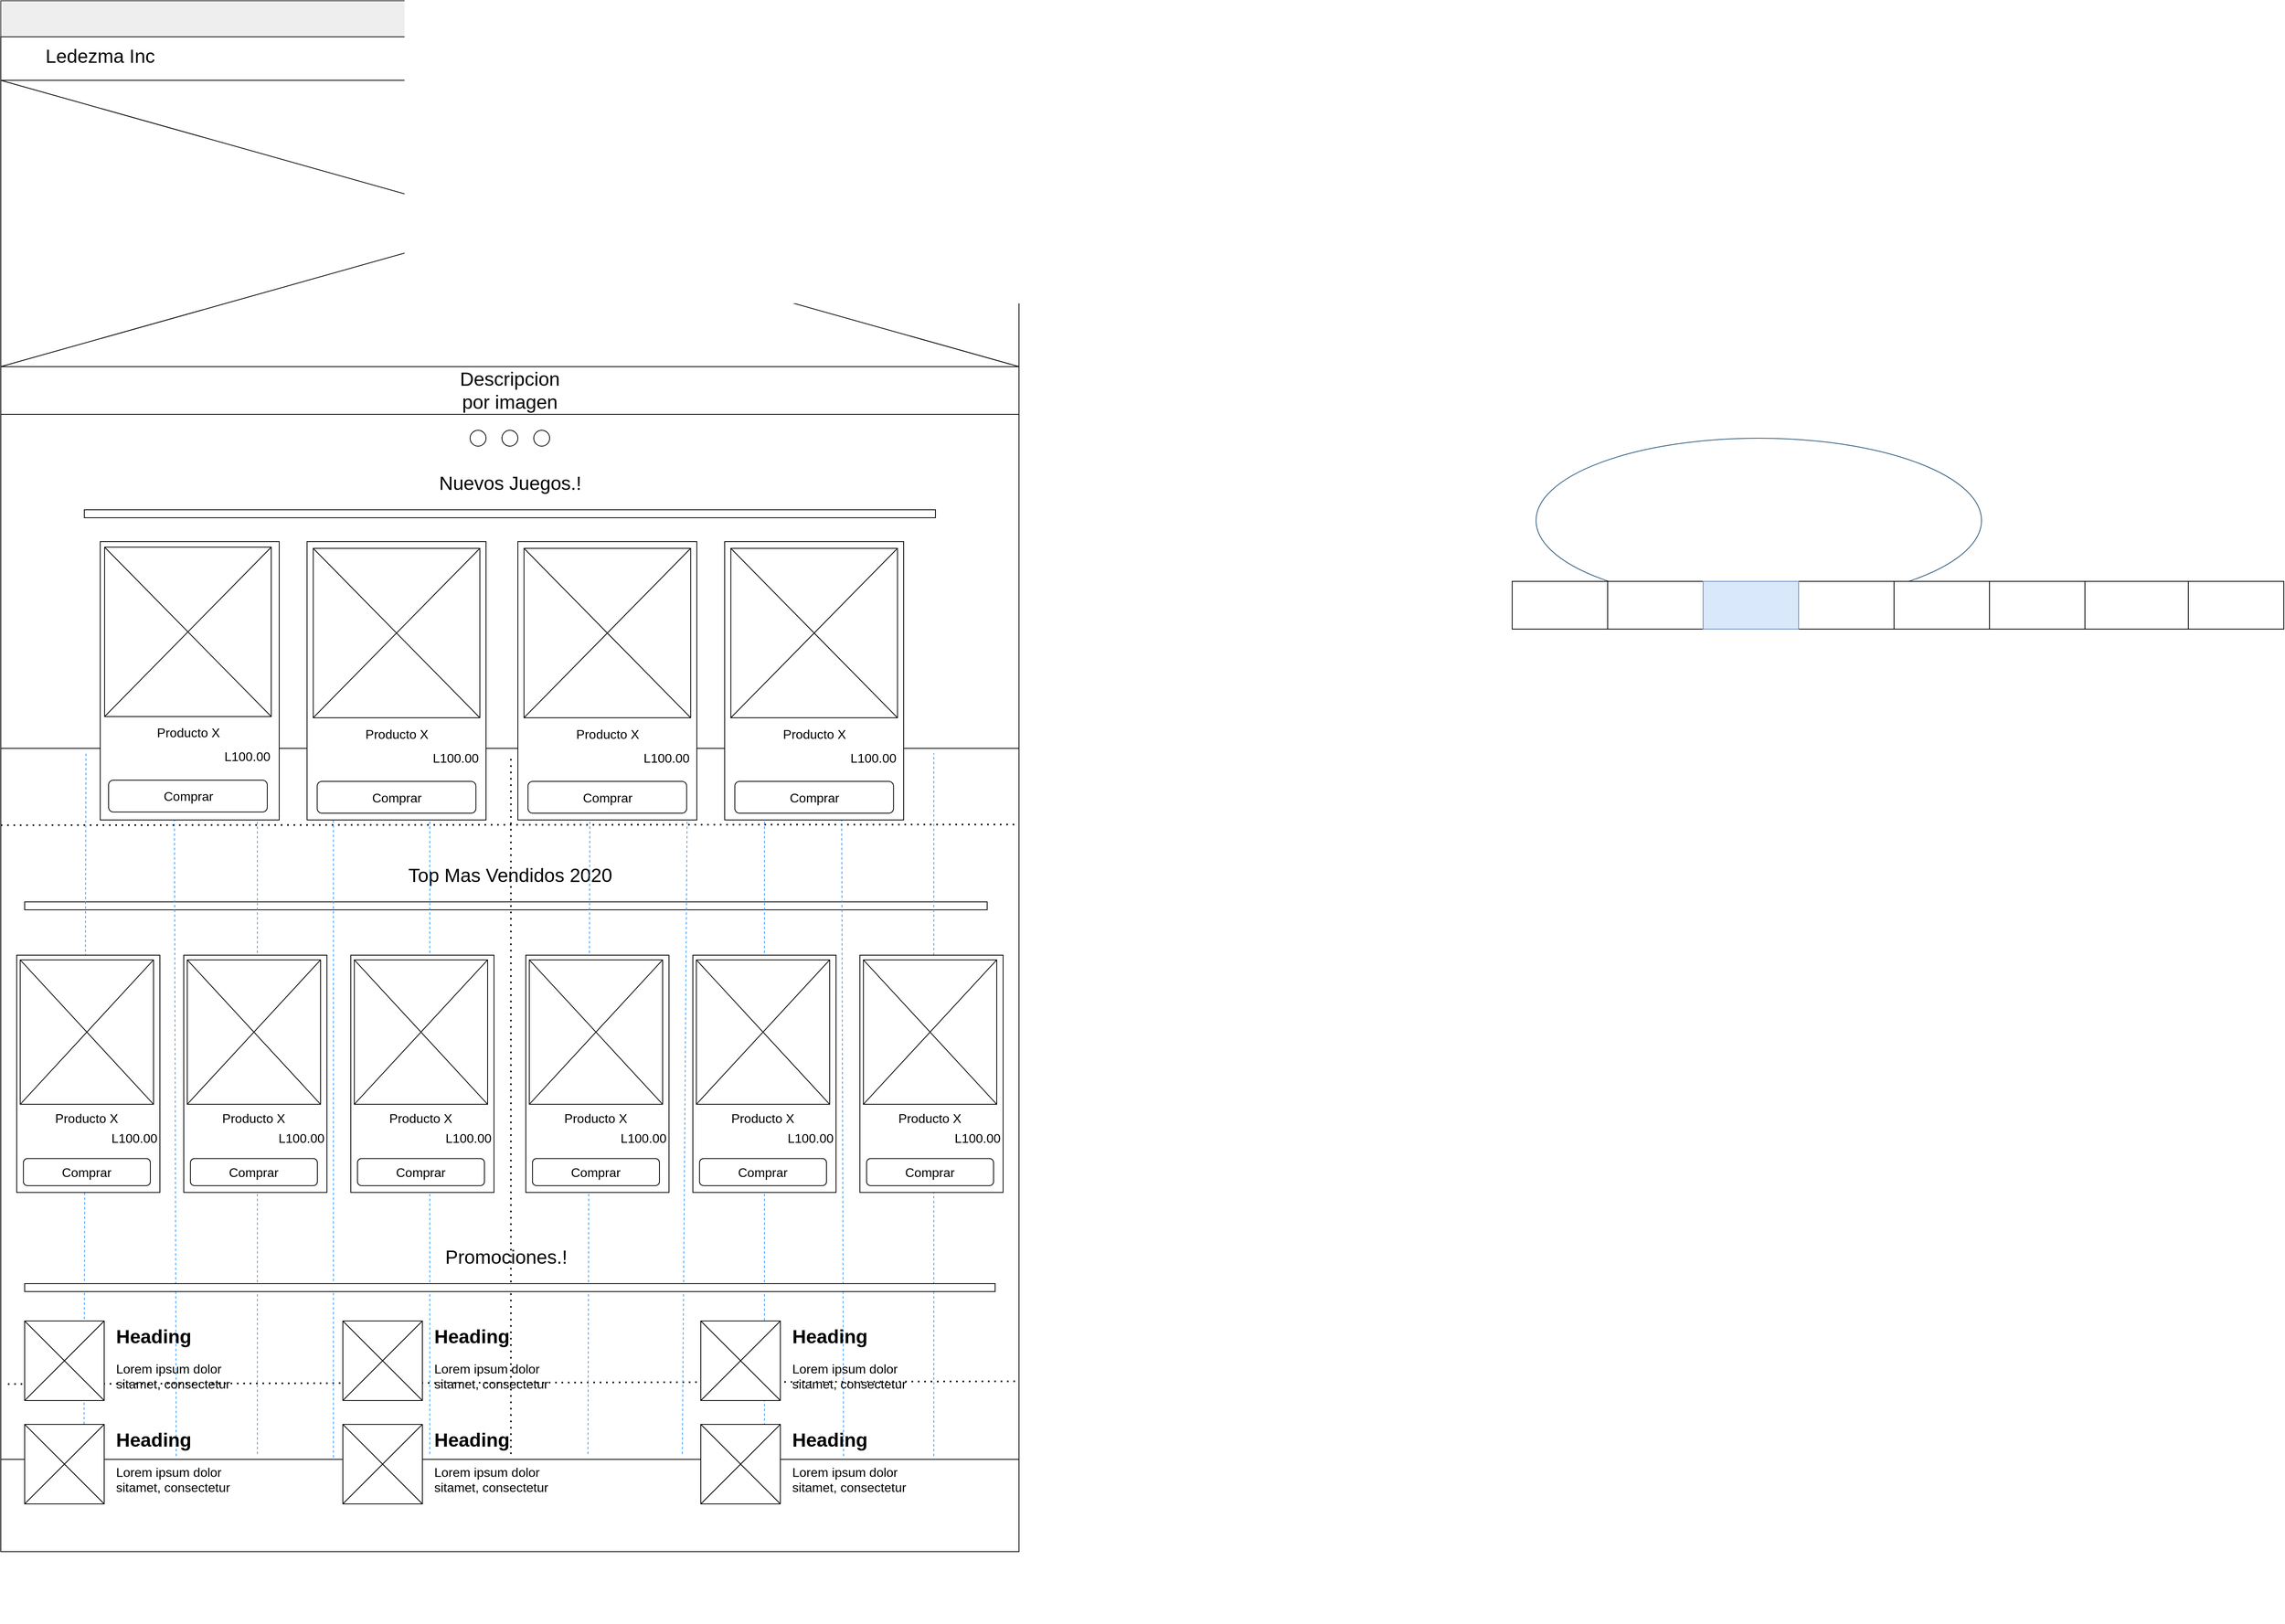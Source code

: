 <mxfile version="14.1.8" type="device"><diagram id="IemHOrVSS4CDlaY1buWt" name="Page-1"><mxGraphModel dx="1820" dy="1673" grid="1" gridSize="10" guides="1" tooltips="1" connect="1" arrows="1" fold="1" page="1" pageScale="1" pageWidth="1100" pageHeight="850" math="0" shadow="0"><root><mxCell id="0"/><mxCell id="1" parent="0"/><mxCell id="ACKiXUL_a8ZOPmM-B_Il-213" value="" style="ellipse;whiteSpace=wrap;html=1;strokeColor=#2F5B7C;fontSize=16;" parent="1" vertex="1"><mxGeometry x="1930" y="390" width="560" height="207" as="geometry"/></mxCell><mxCell id="ACKiXUL_a8ZOPmM-B_Il-132" value="" style="group;fontSize=16;" parent="1" vertex="1" connectable="0"><mxGeometry y="1610" width="1280" height="180" as="geometry"/></mxCell><mxCell id="ACKiXUL_a8ZOPmM-B_Il-133" value="" style="rounded=1;whiteSpace=wrap;html=1;fillColor=#eeeeee;strokeColor=#36393d;arcSize=0;" parent="ACKiXUL_a8ZOPmM-B_Il-132" vertex="1"><mxGeometry width="1280" height="9.574" as="geometry"/></mxCell><mxCell id="ACKiXUL_a8ZOPmM-B_Il-134" value="" style="rounded=1;whiteSpace=wrap;html=1;arcSize=0;" parent="ACKiXUL_a8ZOPmM-B_Il-132" vertex="1"><mxGeometry y="8.676" width="1280" height="171.324" as="geometry"/></mxCell><mxCell id="ACKiXUL_a8ZOPmM-B_Il-1" value="" style="group;imageHeight=6;" parent="1" vertex="1" connectable="0"><mxGeometry y="-160" width="1280" height="2040.0" as="geometry"/></mxCell><mxCell id="ACKiXUL_a8ZOPmM-B_Il-17" value="" style="group" parent="ACKiXUL_a8ZOPmM-B_Il-1" vertex="1" connectable="0"><mxGeometry x="1.137e-13" y="894.004" width="1280" height="1145.996" as="geometry"/></mxCell><mxCell id="ACKiXUL_a8ZOPmM-B_Il-18" value="" style="rounded=1;whiteSpace=wrap;html=1;fillColor=#eeeeee;strokeColor=#36393d;arcSize=0;" parent="ACKiXUL_a8ZOPmM-B_Il-17" vertex="1"><mxGeometry width="1280" height="50" as="geometry"/></mxCell><mxCell id="ACKiXUL_a8ZOPmM-B_Il-19" value="" style="rounded=1;whiteSpace=wrap;html=1;arcSize=0;" parent="ACKiXUL_a8ZOPmM-B_Il-17" vertex="1"><mxGeometry y="45.31" width="1280" height="894.69" as="geometry"/></mxCell><mxCell id="ACKiXUL_a8ZOPmM-B_Il-21" value="Top Mas Vendidos 2020" style="text;html=1;strokeColor=none;fillColor=none;align=center;verticalAlign=middle;whiteSpace=wrap;rounded=0;fontSize=24;" parent="ACKiXUL_a8ZOPmM-B_Il-17" vertex="1"><mxGeometry x="453.75" y="196" width="372.5" height="20" as="geometry"/></mxCell><mxCell id="ACKiXUL_a8ZOPmM-B_Il-22" value="" style="rounded=0;whiteSpace=wrap;html=1;fontSize=24;imageHeight=6;imageWidth=24;" parent="ACKiXUL_a8ZOPmM-B_Il-17" vertex="1"><mxGeometry x="30" y="239" width="1210" height="10" as="geometry"/></mxCell><mxCell id="ACKiXUL_a8ZOPmM-B_Il-63" value="" style="group;fontSize=16;" parent="ACKiXUL_a8ZOPmM-B_Il-17" vertex="1" connectable="0"><mxGeometry x="-1.137e-13" y="47.656" width="1280" height="1098.34" as="geometry"/></mxCell><mxCell id="ACKiXUL_a8ZOPmM-B_Il-64" value="" style="endArrow=none;dashed=1;html=1;dashPattern=1 3;strokeWidth=2;entryX=0.5;entryY=0;entryDx=0;entryDy=0;exitX=0.5;exitY=1;exitDx=0;exitDy=0;" parent="ACKiXUL_a8ZOPmM-B_Il-63" edge="1"><mxGeometry x="3.825" width="62.866" height="57.507" as="geometry"><mxPoint x="641.275" y="885.603" as="sourcePoint"/><mxPoint x="641.275" y="6.108" as="targetPoint"/></mxGeometry></mxCell><mxCell id="ACKiXUL_a8ZOPmM-B_Il-65" value="" style="endArrow=none;dashed=1;html=1;dashPattern=1 3;strokeWidth=2;exitX=-0.003;exitY=0.101;exitDx=0;exitDy=0;exitPerimeter=0;entryX=0.997;entryY=0.1;entryDx=0;entryDy=0;entryPerimeter=0;" parent="ACKiXUL_a8ZOPmM-B_Il-63" edge="1"><mxGeometry x="3.825" width="62.866" height="57.507" as="geometry"><mxPoint y="94.937" as="sourcePoint"/><mxPoint x="1274.9" y="94.057" as="targetPoint"/></mxGeometry></mxCell><mxCell id="ACKiXUL_a8ZOPmM-B_Il-66" value="" style="endArrow=none;dashed=1;html=1;dashPattern=1 3;strokeWidth=2;exitX=0.004;exitY=0.9;exitDx=0;exitDy=0;exitPerimeter=0;entryX=1.001;entryY=0.896;entryDx=0;entryDy=0;entryPerimeter=0;" parent="ACKiXUL_a8ZOPmM-B_Il-63" edge="1"><mxGeometry x="3.825" width="62.866" height="57.507" as="geometry"><mxPoint x="8.924" y="797.653" as="sourcePoint"/><mxPoint x="1280" y="794.135" as="targetPoint"/></mxGeometry></mxCell><mxCell id="ACKiXUL_a8ZOPmM-B_Il-67" value="" style="endArrow=none;dashed=1;html=1;strokeColor=#3399FF;entryX=0.25;entryY=0;entryDx=0;entryDy=0;exitX=0.25;exitY=1;exitDx=0;exitDy=0;" parent="ACKiXUL_a8ZOPmM-B_Il-63" edge="1"><mxGeometry x="3.825" width="62.866" height="57.507" as="geometry"><mxPoint x="322.55" y="885.603" as="sourcePoint"/><mxPoint x="322.55" y="6.108" as="targetPoint"/></mxGeometry></mxCell><mxCell id="ACKiXUL_a8ZOPmM-B_Il-68" value="" style="endArrow=none;dashed=1;html=1;strokeColor=#3399FF;entryX=0.75;entryY=0;entryDx=0;entryDy=0;exitX=0.75;exitY=1;exitDx=0;exitDy=0;" parent="ACKiXUL_a8ZOPmM-B_Il-63" edge="1"><mxGeometry x="3.825" width="62.866" height="57.507" as="geometry"><mxPoint x="960.0" y="885.603" as="sourcePoint"/><mxPoint x="960.0" y="6.108" as="targetPoint"/></mxGeometry></mxCell><mxCell id="ACKiXUL_a8ZOPmM-B_Il-69" value="" style="endArrow=none;dashed=1;html=1;strokeColor=#3399FF;entryX=0.081;entryY=-0.002;entryDx=0;entryDy=0;exitX=0.079;exitY=1.005;exitDx=0;exitDy=0;entryPerimeter=0;exitPerimeter=0;" parent="ACKiXUL_a8ZOPmM-B_Il-63" edge="1"><mxGeometry x="3.825" width="62.866" height="57.507" as="geometry"><mxPoint x="104.542" y="890.0" as="sourcePoint"/><mxPoint x="107.092" y="4.349" as="targetPoint"/></mxGeometry></mxCell><mxCell id="ACKiXUL_a8ZOPmM-B_Il-70" value="" style="endArrow=none;dashed=1;html=1;strokeColor=#3399FF;entryX=0.42;entryY=0.001;entryDx=0;entryDy=0;exitX=0.42;exitY=1;exitDx=0;exitDy=0;entryPerimeter=0;exitPerimeter=0;" parent="ACKiXUL_a8ZOPmM-B_Il-63" edge="1"><mxGeometry x="3.825" width="62.866" height="57.507" as="geometry"><mxPoint x="539.283" y="885.603" as="sourcePoint"/><mxPoint x="539.283" y="6.987" as="targetPoint"/></mxGeometry></mxCell><mxCell id="ACKiXUL_a8ZOPmM-B_Il-71" value="" style="endArrow=none;dashed=1;html=1;strokeColor=#3399FF;entryX=0.578;entryY=0.001;entryDx=0;entryDy=0;exitX=0.576;exitY=1;exitDx=0;exitDy=0;entryPerimeter=0;exitPerimeter=0;" parent="ACKiXUL_a8ZOPmM-B_Il-63" edge="1"><mxGeometry x="3.825" width="62.866" height="57.507" as="geometry"><mxPoint x="738.167" y="885.603" as="sourcePoint"/><mxPoint x="740.717" y="6.987" as="targetPoint"/></mxGeometry></mxCell><mxCell id="ACKiXUL_a8ZOPmM-B_Il-72" value="" style="endArrow=none;dashed=1;html=1;strokeColor=#3399FF;entryX=0.917;entryY=-0.002;entryDx=0;entryDy=0;exitX=0.917;exitY=1.003;exitDx=0;exitDy=0;entryPerimeter=0;exitPerimeter=0;" parent="ACKiXUL_a8ZOPmM-B_Il-63" edge="1"><mxGeometry x="3.825" width="62.866" height="57.507" as="geometry"><mxPoint x="1172.908" y="888.241" as="sourcePoint"/><mxPoint x="1172.908" y="4.349" as="targetPoint"/></mxGeometry></mxCell><mxCell id="ACKiXUL_a8ZOPmM-B_Il-73" value="" style="endArrow=none;dashed=1;html=1;strokeColor=#3399FF;entryX=0.168;entryY=0.001;entryDx=0;entryDy=0;exitX=0.17;exitY=1.003;exitDx=0;exitDy=0;entryPerimeter=0;exitPerimeter=0;" parent="ACKiXUL_a8ZOPmM-B_Il-63" edge="1"><mxGeometry x="3.825" width="62.866" height="57.507" as="geometry"><mxPoint x="220.558" y="888.241" as="sourcePoint"/><mxPoint x="218.008" y="6.987" as="targetPoint"/></mxGeometry></mxCell><mxCell id="ACKiXUL_a8ZOPmM-B_Il-74" value="" style="endArrow=none;dashed=1;html=1;strokeColor=#3399FF;entryX=0.325;entryY=-0.004;entryDx=0;entryDy=0;exitX=0.325;exitY=1.005;exitDx=0;exitDy=0;entryPerimeter=0;exitPerimeter=0;" parent="ACKiXUL_a8ZOPmM-B_Il-63" edge="1"><mxGeometry x="3.825" width="62.866" height="57.507" as="geometry"><mxPoint x="418.167" y="890.0" as="sourcePoint"/><mxPoint x="418.167" y="2.59" as="targetPoint"/></mxGeometry></mxCell><mxCell id="ACKiXUL_a8ZOPmM-B_Il-75" value="" style="endArrow=none;dashed=1;html=1;strokeColor=#3399FF;entryX=0.665;entryY=0;entryDx=0;entryDy=0;exitX=0.669;exitY=1;exitDx=0;exitDy=0;entryPerimeter=0;exitPerimeter=0;" parent="ACKiXUL_a8ZOPmM-B_Il-63" edge="1"><mxGeometry x="3.825" width="62.866" height="57.507" as="geometry"><mxPoint x="856.733" y="885.603" as="sourcePoint"/><mxPoint x="863.402" as="targetPoint"/></mxGeometry></mxCell><mxCell id="ACKiXUL_a8ZOPmM-B_Il-76" value="" style="endArrow=none;dashed=1;html=1;strokeColor=#3399FF;entryX=0.826;entryY=0.001;entryDx=0;entryDy=0;exitX=0.828;exitY=1.003;exitDx=0;exitDy=0;entryPerimeter=0;exitPerimeter=0;" parent="ACKiXUL_a8ZOPmM-B_Il-63" edge="1"><mxGeometry x="3.825" width="62.866" height="57.507" as="geometry"><mxPoint x="1059.442" y="888.241" as="sourcePoint"/><mxPoint x="1056.892" y="6.987" as="targetPoint"/></mxGeometry></mxCell><mxCell id="ACKiXUL_a8ZOPmM-B_Il-77" value="" style="group" parent="ACKiXUL_a8ZOPmM-B_Il-63" vertex="1" connectable="0"><mxGeometry x="20" y="258.34" width="180" height="298.34" as="geometry"/></mxCell><mxCell id="ACKiXUL_a8ZOPmM-B_Il-78" value="" style="rounded=0;whiteSpace=wrap;html=1;fontSize=24;" parent="ACKiXUL_a8ZOPmM-B_Il-77" vertex="1"><mxGeometry width="180" height="298.34" as="geometry"/></mxCell><mxCell id="ACKiXUL_a8ZOPmM-B_Il-79" value="" style="group;fontSize=24;" parent="ACKiXUL_a8ZOPmM-B_Il-77" vertex="1" connectable="0"><mxGeometry x="4.4" y="5.967" width="167.6" height="181.561" as="geometry"/></mxCell><mxCell id="ACKiXUL_a8ZOPmM-B_Il-80" value="" style="rounded=0;whiteSpace=wrap;html=1;fontSize=24;" parent="ACKiXUL_a8ZOPmM-B_Il-79" vertex="1"><mxGeometry width="167.6" height="181.561" as="geometry"/></mxCell><mxCell id="ACKiXUL_a8ZOPmM-B_Il-81" value="" style="endArrow=none;html=1;fontSize=24;entryX=1;entryY=0;entryDx=0;entryDy=0;exitX=0;exitY=1;exitDx=0;exitDy=0;" parent="ACKiXUL_a8ZOPmM-B_Il-79" source="ACKiXUL_a8ZOPmM-B_Il-80" target="ACKiXUL_a8ZOPmM-B_Il-80" edge="1"><mxGeometry width="50" height="50" relative="1" as="geometry"><mxPoint x="27.933" y="514.423" as="sourcePoint"/><mxPoint x="97.767" y="363.122" as="targetPoint"/></mxGeometry></mxCell><mxCell id="ACKiXUL_a8ZOPmM-B_Il-82" value="" style="endArrow=none;html=1;fontSize=24;exitX=0;exitY=0;exitDx=0;exitDy=0;entryX=1;entryY=1;entryDx=0;entryDy=0;" parent="ACKiXUL_a8ZOPmM-B_Il-79" source="ACKiXUL_a8ZOPmM-B_Il-80" target="ACKiXUL_a8ZOPmM-B_Il-80" edge="1"><mxGeometry width="50" height="50" relative="1" as="geometry"><mxPoint x="41.9" y="423.643" as="sourcePoint"/><mxPoint x="111.733" y="272.342" as="targetPoint"/></mxGeometry></mxCell><mxCell id="ACKiXUL_a8ZOPmM-B_Il-83" value="Producto X" style="text;html=1;strokeColor=none;fillColor=none;align=center;verticalAlign=middle;whiteSpace=wrap;rounded=0;fontSize=16;" parent="ACKiXUL_a8ZOPmM-B_Il-77" vertex="1"><mxGeometry x="4.4" y="196.052" width="167.6" height="17.048" as="geometry"/></mxCell><mxCell id="ACKiXUL_a8ZOPmM-B_Il-84" value="L100.00" style="text;html=1;strokeColor=none;fillColor=none;align=center;verticalAlign=middle;whiteSpace=wrap;rounded=0;fontSize=16;" parent="ACKiXUL_a8ZOPmM-B_Il-77" vertex="1"><mxGeometry x="124" y="221.624" width="48" height="17.048" as="geometry"/></mxCell><mxCell id="ACKiXUL_a8ZOPmM-B_Il-85" value="Comprar" style="rounded=1;whiteSpace=wrap;html=1;fontSize=16;" parent="ACKiXUL_a8ZOPmM-B_Il-77" vertex="1"><mxGeometry x="8.4" y="255.72" width="159.6" height="34.096" as="geometry"/></mxCell><mxCell id="ACKiXUL_a8ZOPmM-B_Il-105" value="" style="group" parent="ACKiXUL_a8ZOPmM-B_Il-63" vertex="1" connectable="0"><mxGeometry x="660" y="258.34" width="180" height="298.34" as="geometry"/></mxCell><mxCell id="ACKiXUL_a8ZOPmM-B_Il-106" value="" style="rounded=0;whiteSpace=wrap;html=1;fontSize=24;" parent="ACKiXUL_a8ZOPmM-B_Il-105" vertex="1"><mxGeometry width="180" height="298.34" as="geometry"/></mxCell><mxCell id="ACKiXUL_a8ZOPmM-B_Il-107" value="" style="group;fontSize=24;" parent="ACKiXUL_a8ZOPmM-B_Il-105" vertex="1" connectable="0"><mxGeometry x="4.4" y="5.967" width="167.6" height="181.561" as="geometry"/></mxCell><mxCell id="ACKiXUL_a8ZOPmM-B_Il-108" value="" style="rounded=0;whiteSpace=wrap;html=1;fontSize=24;" parent="ACKiXUL_a8ZOPmM-B_Il-107" vertex="1"><mxGeometry width="167.6" height="181.561" as="geometry"/></mxCell><mxCell id="ACKiXUL_a8ZOPmM-B_Il-109" value="" style="endArrow=none;html=1;fontSize=24;entryX=1;entryY=0;entryDx=0;entryDy=0;exitX=0;exitY=1;exitDx=0;exitDy=0;" parent="ACKiXUL_a8ZOPmM-B_Il-107" source="ACKiXUL_a8ZOPmM-B_Il-108" target="ACKiXUL_a8ZOPmM-B_Il-108" edge="1"><mxGeometry width="50" height="50" relative="1" as="geometry"><mxPoint x="27.933" y="514.423" as="sourcePoint"/><mxPoint x="97.767" y="363.122" as="targetPoint"/></mxGeometry></mxCell><mxCell id="ACKiXUL_a8ZOPmM-B_Il-110" value="" style="endArrow=none;html=1;fontSize=24;exitX=0;exitY=0;exitDx=0;exitDy=0;entryX=1;entryY=1;entryDx=0;entryDy=0;" parent="ACKiXUL_a8ZOPmM-B_Il-107" source="ACKiXUL_a8ZOPmM-B_Il-108" target="ACKiXUL_a8ZOPmM-B_Il-108" edge="1"><mxGeometry width="50" height="50" relative="1" as="geometry"><mxPoint x="41.9" y="423.643" as="sourcePoint"/><mxPoint x="111.733" y="272.342" as="targetPoint"/></mxGeometry></mxCell><mxCell id="ACKiXUL_a8ZOPmM-B_Il-111" value="Producto X" style="text;html=1;strokeColor=none;fillColor=none;align=center;verticalAlign=middle;whiteSpace=wrap;rounded=0;fontSize=16;" parent="ACKiXUL_a8ZOPmM-B_Il-105" vertex="1"><mxGeometry x="4.4" y="196.052" width="167.6" height="17.048" as="geometry"/></mxCell><mxCell id="ACKiXUL_a8ZOPmM-B_Il-112" value="L100.00" style="text;html=1;strokeColor=none;fillColor=none;align=center;verticalAlign=middle;whiteSpace=wrap;rounded=0;fontSize=16;" parent="ACKiXUL_a8ZOPmM-B_Il-105" vertex="1"><mxGeometry x="124" y="221.624" width="48" height="17.048" as="geometry"/></mxCell><mxCell id="ACKiXUL_a8ZOPmM-B_Il-113" value="Comprar" style="rounded=1;whiteSpace=wrap;html=1;fontSize=16;" parent="ACKiXUL_a8ZOPmM-B_Il-105" vertex="1"><mxGeometry x="8.4" y="255.72" width="159.6" height="34.096" as="geometry"/></mxCell><mxCell id="ACKiXUL_a8ZOPmM-B_Il-114" value="" style="group" parent="ACKiXUL_a8ZOPmM-B_Il-63" vertex="1" connectable="0"><mxGeometry x="870" y="258.34" width="180" height="298.34" as="geometry"/></mxCell><mxCell id="ACKiXUL_a8ZOPmM-B_Il-115" value="" style="rounded=0;whiteSpace=wrap;html=1;fontSize=24;" parent="ACKiXUL_a8ZOPmM-B_Il-114" vertex="1"><mxGeometry width="180" height="298.34" as="geometry"/></mxCell><mxCell id="ACKiXUL_a8ZOPmM-B_Il-116" value="" style="group;fontSize=24;" parent="ACKiXUL_a8ZOPmM-B_Il-114" vertex="1" connectable="0"><mxGeometry x="4.4" y="5.967" width="167.6" height="181.561" as="geometry"/></mxCell><mxCell id="ACKiXUL_a8ZOPmM-B_Il-117" value="" style="rounded=0;whiteSpace=wrap;html=1;fontSize=24;" parent="ACKiXUL_a8ZOPmM-B_Il-116" vertex="1"><mxGeometry width="167.6" height="181.561" as="geometry"/></mxCell><mxCell id="ACKiXUL_a8ZOPmM-B_Il-118" value="" style="endArrow=none;html=1;fontSize=24;entryX=1;entryY=0;entryDx=0;entryDy=0;exitX=0;exitY=1;exitDx=0;exitDy=0;" parent="ACKiXUL_a8ZOPmM-B_Il-116" source="ACKiXUL_a8ZOPmM-B_Il-117" target="ACKiXUL_a8ZOPmM-B_Il-117" edge="1"><mxGeometry width="50" height="50" relative="1" as="geometry"><mxPoint x="27.933" y="514.423" as="sourcePoint"/><mxPoint x="97.767" y="363.122" as="targetPoint"/></mxGeometry></mxCell><mxCell id="ACKiXUL_a8ZOPmM-B_Il-119" value="" style="endArrow=none;html=1;fontSize=24;exitX=0;exitY=0;exitDx=0;exitDy=0;entryX=1;entryY=1;entryDx=0;entryDy=0;" parent="ACKiXUL_a8ZOPmM-B_Il-116" source="ACKiXUL_a8ZOPmM-B_Il-117" target="ACKiXUL_a8ZOPmM-B_Il-117" edge="1"><mxGeometry width="50" height="50" relative="1" as="geometry"><mxPoint x="41.9" y="423.643" as="sourcePoint"/><mxPoint x="111.733" y="272.342" as="targetPoint"/></mxGeometry></mxCell><mxCell id="ACKiXUL_a8ZOPmM-B_Il-120" value="Producto X" style="text;html=1;strokeColor=none;fillColor=none;align=center;verticalAlign=middle;whiteSpace=wrap;rounded=0;fontSize=16;" parent="ACKiXUL_a8ZOPmM-B_Il-114" vertex="1"><mxGeometry x="4.4" y="196.052" width="167.6" height="17.048" as="geometry"/></mxCell><mxCell id="ACKiXUL_a8ZOPmM-B_Il-121" value="L100.00" style="text;html=1;strokeColor=none;fillColor=none;align=center;verticalAlign=middle;whiteSpace=wrap;rounded=0;fontSize=16;" parent="ACKiXUL_a8ZOPmM-B_Il-114" vertex="1"><mxGeometry x="124" y="221.624" width="48" height="17.048" as="geometry"/></mxCell><mxCell id="ACKiXUL_a8ZOPmM-B_Il-122" value="Comprar" style="rounded=1;whiteSpace=wrap;html=1;fontSize=16;" parent="ACKiXUL_a8ZOPmM-B_Il-114" vertex="1"><mxGeometry x="8.4" y="255.72" width="159.6" height="34.096" as="geometry"/></mxCell><mxCell id="ACKiXUL_a8ZOPmM-B_Il-155" value="" style="group" parent="ACKiXUL_a8ZOPmM-B_Il-63" vertex="1" connectable="0"><mxGeometry x="430" y="718.34" width="300" height="110" as="geometry"/></mxCell><mxCell id="ACKiXUL_a8ZOPmM-B_Il-156" value="" style="group;fontSize=16;" parent="ACKiXUL_a8ZOPmM-B_Il-155" vertex="1" connectable="0"><mxGeometry width="100" height="100" as="geometry"/></mxCell><mxCell id="ACKiXUL_a8ZOPmM-B_Il-157" value="" style="rounded=0;whiteSpace=wrap;html=1;fontSize=24;" parent="ACKiXUL_a8ZOPmM-B_Il-156" vertex="1"><mxGeometry width="100" height="100" as="geometry"/></mxCell><mxCell id="ACKiXUL_a8ZOPmM-B_Il-158" value="" style="endArrow=none;html=1;fontSize=24;entryX=1;entryY=0;entryDx=0;entryDy=0;exitX=0;exitY=1;exitDx=0;exitDy=0;" parent="ACKiXUL_a8ZOPmM-B_Il-156" source="ACKiXUL_a8ZOPmM-B_Il-157" target="ACKiXUL_a8ZOPmM-B_Il-157" edge="1"><mxGeometry width="50" height="50" relative="1" as="geometry"><mxPoint x="16.667" y="283.333" as="sourcePoint"/><mxPoint x="58.333" y="200" as="targetPoint"/></mxGeometry></mxCell><mxCell id="ACKiXUL_a8ZOPmM-B_Il-159" value="" style="endArrow=none;html=1;fontSize=24;exitX=0;exitY=0;exitDx=0;exitDy=0;entryX=1;entryY=1;entryDx=0;entryDy=0;" parent="ACKiXUL_a8ZOPmM-B_Il-156" source="ACKiXUL_a8ZOPmM-B_Il-157" target="ACKiXUL_a8ZOPmM-B_Il-157" edge="1"><mxGeometry width="50" height="50" relative="1" as="geometry"><mxPoint x="25" y="233.333" as="sourcePoint"/><mxPoint x="66.667" y="150" as="targetPoint"/></mxGeometry></mxCell><mxCell id="ACKiXUL_a8ZOPmM-B_Il-160" value="&lt;p style=&quot;line-height: 60%&quot;&gt;&lt;/p&gt;&lt;h1 style=&quot;font-size: 24px&quot;&gt;&lt;font style=&quot;font-size: 24px ; line-height: 40%&quot;&gt;Heading&lt;/font&gt;&lt;/h1&gt;&lt;p&gt;Lorem ipsum dolor sitamet, consectetur&amp;nbsp;&lt;/p&gt;&lt;p&gt;&lt;/p&gt;" style="text;html=1;strokeColor=none;fillColor=none;spacing=5;spacingTop=-20;whiteSpace=wrap;overflow=hidden;rounded=0;fontSize=16;" parent="ACKiXUL_a8ZOPmM-B_Il-155" vertex="1"><mxGeometry x="110" width="190" height="110" as="geometry"/></mxCell><mxCell id="ACKiXUL_a8ZOPmM-B_Il-161" value="" style="group" parent="ACKiXUL_a8ZOPmM-B_Il-63" vertex="1" connectable="0"><mxGeometry x="430" y="848.34" width="300" height="110" as="geometry"/></mxCell><mxCell id="ACKiXUL_a8ZOPmM-B_Il-162" value="" style="group;fontSize=16;" parent="ACKiXUL_a8ZOPmM-B_Il-161" vertex="1" connectable="0"><mxGeometry width="100" height="100" as="geometry"/></mxCell><mxCell id="ACKiXUL_a8ZOPmM-B_Il-163" value="" style="rounded=0;whiteSpace=wrap;html=1;fontSize=24;" parent="ACKiXUL_a8ZOPmM-B_Il-162" vertex="1"><mxGeometry width="100" height="100" as="geometry"/></mxCell><mxCell id="ACKiXUL_a8ZOPmM-B_Il-164" value="" style="endArrow=none;html=1;fontSize=24;entryX=1;entryY=0;entryDx=0;entryDy=0;exitX=0;exitY=1;exitDx=0;exitDy=0;" parent="ACKiXUL_a8ZOPmM-B_Il-162" source="ACKiXUL_a8ZOPmM-B_Il-163" target="ACKiXUL_a8ZOPmM-B_Il-163" edge="1"><mxGeometry width="50" height="50" relative="1" as="geometry"><mxPoint x="16.667" y="283.333" as="sourcePoint"/><mxPoint x="58.333" y="200" as="targetPoint"/></mxGeometry></mxCell><mxCell id="ACKiXUL_a8ZOPmM-B_Il-165" value="" style="endArrow=none;html=1;fontSize=24;exitX=0;exitY=0;exitDx=0;exitDy=0;entryX=1;entryY=1;entryDx=0;entryDy=0;" parent="ACKiXUL_a8ZOPmM-B_Il-162" source="ACKiXUL_a8ZOPmM-B_Il-163" target="ACKiXUL_a8ZOPmM-B_Il-163" edge="1"><mxGeometry width="50" height="50" relative="1" as="geometry"><mxPoint x="25" y="233.333" as="sourcePoint"/><mxPoint x="66.667" y="150" as="targetPoint"/></mxGeometry></mxCell><mxCell id="ACKiXUL_a8ZOPmM-B_Il-166" value="&lt;p style=&quot;line-height: 60%&quot;&gt;&lt;/p&gt;&lt;h1 style=&quot;font-size: 24px&quot;&gt;&lt;font style=&quot;font-size: 24px ; line-height: 40%&quot;&gt;Heading&lt;/font&gt;&lt;/h1&gt;&lt;p&gt;Lorem ipsum dolor sitamet, consectetur&amp;nbsp;&lt;/p&gt;&lt;p&gt;&lt;/p&gt;" style="text;html=1;strokeColor=none;fillColor=none;spacing=5;spacingTop=-20;whiteSpace=wrap;overflow=hidden;rounded=0;fontSize=16;" parent="ACKiXUL_a8ZOPmM-B_Il-161" vertex="1"><mxGeometry x="110" width="190" height="110" as="geometry"/></mxCell><mxCell id="ACKiXUL_a8ZOPmM-B_Il-185" value="" style="group" parent="ACKiXUL_a8ZOPmM-B_Il-63" vertex="1" connectable="0"><mxGeometry x="880" y="718.34" width="300" height="110" as="geometry"/></mxCell><mxCell id="ACKiXUL_a8ZOPmM-B_Il-186" value="" style="group;fontSize=16;" parent="ACKiXUL_a8ZOPmM-B_Il-185" vertex="1" connectable="0"><mxGeometry width="100" height="100" as="geometry"/></mxCell><mxCell id="ACKiXUL_a8ZOPmM-B_Il-187" value="" style="rounded=0;whiteSpace=wrap;html=1;fontSize=24;" parent="ACKiXUL_a8ZOPmM-B_Il-186" vertex="1"><mxGeometry width="100" height="100" as="geometry"/></mxCell><mxCell id="ACKiXUL_a8ZOPmM-B_Il-188" value="" style="endArrow=none;html=1;fontSize=24;entryX=1;entryY=0;entryDx=0;entryDy=0;exitX=0;exitY=1;exitDx=0;exitDy=0;" parent="ACKiXUL_a8ZOPmM-B_Il-186" source="ACKiXUL_a8ZOPmM-B_Il-187" target="ACKiXUL_a8ZOPmM-B_Il-187" edge="1"><mxGeometry width="50" height="50" relative="1" as="geometry"><mxPoint x="16.667" y="283.333" as="sourcePoint"/><mxPoint x="58.333" y="200" as="targetPoint"/></mxGeometry></mxCell><mxCell id="ACKiXUL_a8ZOPmM-B_Il-189" value="" style="endArrow=none;html=1;fontSize=24;exitX=0;exitY=0;exitDx=0;exitDy=0;entryX=1;entryY=1;entryDx=0;entryDy=0;" parent="ACKiXUL_a8ZOPmM-B_Il-186" source="ACKiXUL_a8ZOPmM-B_Il-187" target="ACKiXUL_a8ZOPmM-B_Il-187" edge="1"><mxGeometry width="50" height="50" relative="1" as="geometry"><mxPoint x="25" y="233.333" as="sourcePoint"/><mxPoint x="66.667" y="150" as="targetPoint"/></mxGeometry></mxCell><mxCell id="ACKiXUL_a8ZOPmM-B_Il-190" value="&lt;p style=&quot;line-height: 60%&quot;&gt;&lt;/p&gt;&lt;h1 style=&quot;font-size: 24px&quot;&gt;&lt;font style=&quot;font-size: 24px ; line-height: 40%&quot;&gt;Heading&lt;/font&gt;&lt;/h1&gt;&lt;p&gt;Lorem ipsum dolor sitamet, consectetur&amp;nbsp;&lt;/p&gt;&lt;p&gt;&lt;/p&gt;" style="text;html=1;strokeColor=none;fillColor=none;spacing=5;spacingTop=-20;whiteSpace=wrap;overflow=hidden;rounded=0;fontSize=16;" parent="ACKiXUL_a8ZOPmM-B_Il-185" vertex="1"><mxGeometry x="110" width="190" height="110" as="geometry"/></mxCell><mxCell id="ACKiXUL_a8ZOPmM-B_Il-191" value="" style="group" parent="ACKiXUL_a8ZOPmM-B_Il-63" vertex="1" connectable="0"><mxGeometry x="880" y="848.34" width="300" height="110" as="geometry"/></mxCell><mxCell id="ACKiXUL_a8ZOPmM-B_Il-192" value="" style="group;fontSize=16;" parent="ACKiXUL_a8ZOPmM-B_Il-191" vertex="1" connectable="0"><mxGeometry width="100" height="100" as="geometry"/></mxCell><mxCell id="ACKiXUL_a8ZOPmM-B_Il-193" value="" style="rounded=0;whiteSpace=wrap;html=1;fontSize=24;" parent="ACKiXUL_a8ZOPmM-B_Il-192" vertex="1"><mxGeometry width="100" height="100" as="geometry"/></mxCell><mxCell id="ACKiXUL_a8ZOPmM-B_Il-194" value="" style="endArrow=none;html=1;fontSize=24;entryX=1;entryY=0;entryDx=0;entryDy=0;exitX=0;exitY=1;exitDx=0;exitDy=0;" parent="ACKiXUL_a8ZOPmM-B_Il-192" source="ACKiXUL_a8ZOPmM-B_Il-193" target="ACKiXUL_a8ZOPmM-B_Il-193" edge="1"><mxGeometry width="50" height="50" relative="1" as="geometry"><mxPoint x="16.667" y="283.333" as="sourcePoint"/><mxPoint x="58.333" y="200" as="targetPoint"/></mxGeometry></mxCell><mxCell id="ACKiXUL_a8ZOPmM-B_Il-195" value="" style="endArrow=none;html=1;fontSize=24;exitX=0;exitY=0;exitDx=0;exitDy=0;entryX=1;entryY=1;entryDx=0;entryDy=0;" parent="ACKiXUL_a8ZOPmM-B_Il-192" source="ACKiXUL_a8ZOPmM-B_Il-193" target="ACKiXUL_a8ZOPmM-B_Il-193" edge="1"><mxGeometry width="50" height="50" relative="1" as="geometry"><mxPoint x="25" y="233.333" as="sourcePoint"/><mxPoint x="66.667" y="150" as="targetPoint"/></mxGeometry></mxCell><mxCell id="ACKiXUL_a8ZOPmM-B_Il-196" value="&lt;p style=&quot;line-height: 60%&quot;&gt;&lt;/p&gt;&lt;h1 style=&quot;font-size: 24px&quot;&gt;&lt;font style=&quot;font-size: 24px ; line-height: 40%&quot;&gt;Heading&lt;/font&gt;&lt;/h1&gt;&lt;p&gt;Lorem ipsum dolor sitamet, consectetur&amp;nbsp;&lt;/p&gt;&lt;p&gt;&lt;/p&gt;" style="text;html=1;strokeColor=none;fillColor=none;spacing=5;spacingTop=-20;whiteSpace=wrap;overflow=hidden;rounded=0;fontSize=16;" parent="ACKiXUL_a8ZOPmM-B_Il-191" vertex="1"><mxGeometry x="110" width="190" height="110" as="geometry"/></mxCell><mxCell id="ACKiXUL_a8ZOPmM-B_Il-87" value="" style="group" parent="ACKiXUL_a8ZOPmM-B_Il-17" vertex="1" connectable="0"><mxGeometry x="230.0" y="305.996" width="180" height="298.34" as="geometry"/></mxCell><mxCell id="ACKiXUL_a8ZOPmM-B_Il-88" value="" style="rounded=0;whiteSpace=wrap;html=1;fontSize=24;" parent="ACKiXUL_a8ZOPmM-B_Il-87" vertex="1"><mxGeometry width="180" height="298.34" as="geometry"/></mxCell><mxCell id="ACKiXUL_a8ZOPmM-B_Il-89" value="" style="group;fontSize=24;" parent="ACKiXUL_a8ZOPmM-B_Il-87" vertex="1" connectable="0"><mxGeometry x="4.4" y="5.967" width="167.6" height="181.561" as="geometry"/></mxCell><mxCell id="ACKiXUL_a8ZOPmM-B_Il-90" value="" style="rounded=0;whiteSpace=wrap;html=1;fontSize=24;" parent="ACKiXUL_a8ZOPmM-B_Il-89" vertex="1"><mxGeometry width="167.6" height="181.561" as="geometry"/></mxCell><mxCell id="ACKiXUL_a8ZOPmM-B_Il-91" value="" style="endArrow=none;html=1;fontSize=24;entryX=1;entryY=0;entryDx=0;entryDy=0;exitX=0;exitY=1;exitDx=0;exitDy=0;" parent="ACKiXUL_a8ZOPmM-B_Il-89" source="ACKiXUL_a8ZOPmM-B_Il-90" target="ACKiXUL_a8ZOPmM-B_Il-90" edge="1"><mxGeometry width="50" height="50" relative="1" as="geometry"><mxPoint x="27.933" y="514.423" as="sourcePoint"/><mxPoint x="97.767" y="363.122" as="targetPoint"/></mxGeometry></mxCell><mxCell id="ACKiXUL_a8ZOPmM-B_Il-92" value="" style="endArrow=none;html=1;fontSize=24;exitX=0;exitY=0;exitDx=0;exitDy=0;entryX=1;entryY=1;entryDx=0;entryDy=0;" parent="ACKiXUL_a8ZOPmM-B_Il-89" source="ACKiXUL_a8ZOPmM-B_Il-90" target="ACKiXUL_a8ZOPmM-B_Il-90" edge="1"><mxGeometry width="50" height="50" relative="1" as="geometry"><mxPoint x="41.9" y="423.643" as="sourcePoint"/><mxPoint x="111.733" y="272.342" as="targetPoint"/></mxGeometry></mxCell><mxCell id="ACKiXUL_a8ZOPmM-B_Il-93" value="Producto X" style="text;html=1;strokeColor=none;fillColor=none;align=center;verticalAlign=middle;whiteSpace=wrap;rounded=0;fontSize=16;" parent="ACKiXUL_a8ZOPmM-B_Il-87" vertex="1"><mxGeometry x="4.4" y="196.052" width="167.6" height="17.048" as="geometry"/></mxCell><mxCell id="ACKiXUL_a8ZOPmM-B_Il-94" value="L100.00" style="text;html=1;strokeColor=none;fillColor=none;align=center;verticalAlign=middle;whiteSpace=wrap;rounded=0;fontSize=16;" parent="ACKiXUL_a8ZOPmM-B_Il-87" vertex="1"><mxGeometry x="124" y="221.624" width="48" height="17.048" as="geometry"/></mxCell><mxCell id="ACKiXUL_a8ZOPmM-B_Il-95" value="Comprar" style="rounded=1;whiteSpace=wrap;html=1;fontSize=16;" parent="ACKiXUL_a8ZOPmM-B_Il-87" vertex="1"><mxGeometry x="8.4" y="255.72" width="159.6" height="34.096" as="geometry"/></mxCell><mxCell id="ACKiXUL_a8ZOPmM-B_Il-96" value="" style="group" parent="ACKiXUL_a8ZOPmM-B_Il-17" vertex="1" connectable="0"><mxGeometry x="440.0" y="305.996" width="180" height="298.34" as="geometry"/></mxCell><mxCell id="ACKiXUL_a8ZOPmM-B_Il-97" value="" style="rounded=0;whiteSpace=wrap;html=1;fontSize=24;" parent="ACKiXUL_a8ZOPmM-B_Il-96" vertex="1"><mxGeometry width="180" height="298.34" as="geometry"/></mxCell><mxCell id="ACKiXUL_a8ZOPmM-B_Il-98" value="" style="group;fontSize=24;" parent="ACKiXUL_a8ZOPmM-B_Il-96" vertex="1" connectable="0"><mxGeometry x="4.4" y="5.967" width="167.6" height="181.561" as="geometry"/></mxCell><mxCell id="ACKiXUL_a8ZOPmM-B_Il-99" value="" style="rounded=0;whiteSpace=wrap;html=1;fontSize=24;" parent="ACKiXUL_a8ZOPmM-B_Il-98" vertex="1"><mxGeometry width="167.6" height="181.561" as="geometry"/></mxCell><mxCell id="ACKiXUL_a8ZOPmM-B_Il-100" value="" style="endArrow=none;html=1;fontSize=24;entryX=1;entryY=0;entryDx=0;entryDy=0;exitX=0;exitY=1;exitDx=0;exitDy=0;" parent="ACKiXUL_a8ZOPmM-B_Il-98" source="ACKiXUL_a8ZOPmM-B_Il-99" target="ACKiXUL_a8ZOPmM-B_Il-99" edge="1"><mxGeometry width="50" height="50" relative="1" as="geometry"><mxPoint x="27.933" y="514.423" as="sourcePoint"/><mxPoint x="97.767" y="363.122" as="targetPoint"/></mxGeometry></mxCell><mxCell id="ACKiXUL_a8ZOPmM-B_Il-101" value="" style="endArrow=none;html=1;fontSize=24;exitX=0;exitY=0;exitDx=0;exitDy=0;entryX=1;entryY=1;entryDx=0;entryDy=0;" parent="ACKiXUL_a8ZOPmM-B_Il-98" source="ACKiXUL_a8ZOPmM-B_Il-99" target="ACKiXUL_a8ZOPmM-B_Il-99" edge="1"><mxGeometry width="50" height="50" relative="1" as="geometry"><mxPoint x="41.9" y="423.643" as="sourcePoint"/><mxPoint x="111.733" y="272.342" as="targetPoint"/></mxGeometry></mxCell><mxCell id="ACKiXUL_a8ZOPmM-B_Il-102" value="Producto X" style="text;html=1;strokeColor=none;fillColor=none;align=center;verticalAlign=middle;whiteSpace=wrap;rounded=0;fontSize=16;" parent="ACKiXUL_a8ZOPmM-B_Il-96" vertex="1"><mxGeometry x="4.4" y="196.052" width="167.6" height="17.048" as="geometry"/></mxCell><mxCell id="ACKiXUL_a8ZOPmM-B_Il-103" value="L100.00" style="text;html=1;strokeColor=none;fillColor=none;align=center;verticalAlign=middle;whiteSpace=wrap;rounded=0;fontSize=16;" parent="ACKiXUL_a8ZOPmM-B_Il-96" vertex="1"><mxGeometry x="124" y="221.624" width="48" height="17.048" as="geometry"/></mxCell><mxCell id="ACKiXUL_a8ZOPmM-B_Il-104" value="Comprar" style="rounded=1;whiteSpace=wrap;html=1;fontSize=16;" parent="ACKiXUL_a8ZOPmM-B_Il-96" vertex="1"><mxGeometry x="8.4" y="255.72" width="159.6" height="34.096" as="geometry"/></mxCell><mxCell id="ACKiXUL_a8ZOPmM-B_Il-123" value="" style="group" parent="ACKiXUL_a8ZOPmM-B_Il-17" vertex="1" connectable="0"><mxGeometry x="1080" y="305.996" width="180" height="298.34" as="geometry"/></mxCell><mxCell id="ACKiXUL_a8ZOPmM-B_Il-124" value="" style="rounded=0;whiteSpace=wrap;html=1;fontSize=24;" parent="ACKiXUL_a8ZOPmM-B_Il-123" vertex="1"><mxGeometry width="180" height="298.34" as="geometry"/></mxCell><mxCell id="ACKiXUL_a8ZOPmM-B_Il-125" value="" style="group;fontSize=24;" parent="ACKiXUL_a8ZOPmM-B_Il-123" vertex="1" connectable="0"><mxGeometry x="4.4" y="5.967" width="167.6" height="181.561" as="geometry"/></mxCell><mxCell id="ACKiXUL_a8ZOPmM-B_Il-126" value="" style="rounded=0;whiteSpace=wrap;html=1;fontSize=24;" parent="ACKiXUL_a8ZOPmM-B_Il-125" vertex="1"><mxGeometry width="167.6" height="181.561" as="geometry"/></mxCell><mxCell id="ACKiXUL_a8ZOPmM-B_Il-127" value="" style="endArrow=none;html=1;fontSize=24;entryX=1;entryY=0;entryDx=0;entryDy=0;exitX=0;exitY=1;exitDx=0;exitDy=0;" parent="ACKiXUL_a8ZOPmM-B_Il-125" source="ACKiXUL_a8ZOPmM-B_Il-126" target="ACKiXUL_a8ZOPmM-B_Il-126" edge="1"><mxGeometry width="50" height="50" relative="1" as="geometry"><mxPoint x="27.933" y="514.423" as="sourcePoint"/><mxPoint x="97.767" y="363.122" as="targetPoint"/></mxGeometry></mxCell><mxCell id="ACKiXUL_a8ZOPmM-B_Il-128" value="" style="endArrow=none;html=1;fontSize=24;exitX=0;exitY=0;exitDx=0;exitDy=0;entryX=1;entryY=1;entryDx=0;entryDy=0;" parent="ACKiXUL_a8ZOPmM-B_Il-125" source="ACKiXUL_a8ZOPmM-B_Il-126" target="ACKiXUL_a8ZOPmM-B_Il-126" edge="1"><mxGeometry width="50" height="50" relative="1" as="geometry"><mxPoint x="41.9" y="423.643" as="sourcePoint"/><mxPoint x="111.733" y="272.342" as="targetPoint"/></mxGeometry></mxCell><mxCell id="ACKiXUL_a8ZOPmM-B_Il-129" value="Producto X" style="text;html=1;strokeColor=none;fillColor=none;align=center;verticalAlign=middle;whiteSpace=wrap;rounded=0;fontSize=16;" parent="ACKiXUL_a8ZOPmM-B_Il-123" vertex="1"><mxGeometry x="4.4" y="196.052" width="167.6" height="17.048" as="geometry"/></mxCell><mxCell id="ACKiXUL_a8ZOPmM-B_Il-130" value="L100.00" style="text;html=1;strokeColor=none;fillColor=none;align=center;verticalAlign=middle;whiteSpace=wrap;rounded=0;fontSize=16;" parent="ACKiXUL_a8ZOPmM-B_Il-123" vertex="1"><mxGeometry x="124" y="221.624" width="48" height="17.048" as="geometry"/></mxCell><mxCell id="ACKiXUL_a8ZOPmM-B_Il-131" value="Comprar" style="rounded=1;whiteSpace=wrap;html=1;fontSize=16;" parent="ACKiXUL_a8ZOPmM-B_Il-123" vertex="1"><mxGeometry x="8.4" y="255.72" width="159.6" height="34.096" as="geometry"/></mxCell><mxCell id="ACKiXUL_a8ZOPmM-B_Il-135" value="Promociones.!" style="text;html=1;strokeColor=none;fillColor=none;align=center;verticalAlign=middle;whiteSpace=wrap;rounded=0;fontSize=24;" parent="ACKiXUL_a8ZOPmM-B_Il-17" vertex="1"><mxGeometry x="448.75" y="676" width="372.5" height="20" as="geometry"/></mxCell><mxCell id="ACKiXUL_a8ZOPmM-B_Il-136" value="" style="rounded=0;whiteSpace=wrap;html=1;fontSize=24;imageHeight=6;imageWidth=24;" parent="ACKiXUL_a8ZOPmM-B_Il-17" vertex="1"><mxGeometry x="30" y="719" width="1220" height="10" as="geometry"/></mxCell><mxCell id="ACKiXUL_a8ZOPmM-B_Il-142" value="" style="group" parent="ACKiXUL_a8ZOPmM-B_Il-17" vertex="1" connectable="0"><mxGeometry x="30.0" y="765.996" width="300" height="110" as="geometry"/></mxCell><mxCell id="ACKiXUL_a8ZOPmM-B_Il-137" value="" style="group;fontSize=16;" parent="ACKiXUL_a8ZOPmM-B_Il-142" vertex="1" connectable="0"><mxGeometry width="100" height="100" as="geometry"/></mxCell><mxCell id="ACKiXUL_a8ZOPmM-B_Il-138" value="" style="rounded=0;whiteSpace=wrap;html=1;fontSize=24;" parent="ACKiXUL_a8ZOPmM-B_Il-137" vertex="1"><mxGeometry width="100" height="100" as="geometry"/></mxCell><mxCell id="ACKiXUL_a8ZOPmM-B_Il-139" value="" style="endArrow=none;html=1;fontSize=24;entryX=1;entryY=0;entryDx=0;entryDy=0;exitX=0;exitY=1;exitDx=0;exitDy=0;" parent="ACKiXUL_a8ZOPmM-B_Il-137" source="ACKiXUL_a8ZOPmM-B_Il-138" target="ACKiXUL_a8ZOPmM-B_Il-138" edge="1"><mxGeometry width="50" height="50" relative="1" as="geometry"><mxPoint x="16.667" y="283.333" as="sourcePoint"/><mxPoint x="58.333" y="200" as="targetPoint"/></mxGeometry></mxCell><mxCell id="ACKiXUL_a8ZOPmM-B_Il-140" value="" style="endArrow=none;html=1;fontSize=24;exitX=0;exitY=0;exitDx=0;exitDy=0;entryX=1;entryY=1;entryDx=0;entryDy=0;" parent="ACKiXUL_a8ZOPmM-B_Il-137" source="ACKiXUL_a8ZOPmM-B_Il-138" target="ACKiXUL_a8ZOPmM-B_Il-138" edge="1"><mxGeometry width="50" height="50" relative="1" as="geometry"><mxPoint x="25" y="233.333" as="sourcePoint"/><mxPoint x="66.667" y="150" as="targetPoint"/></mxGeometry></mxCell><mxCell id="ACKiXUL_a8ZOPmM-B_Il-141" value="&lt;p style=&quot;line-height: 60%&quot;&gt;&lt;/p&gt;&lt;h1 style=&quot;font-size: 24px&quot;&gt;&lt;font style=&quot;font-size: 24px ; line-height: 40%&quot;&gt;Heading&lt;/font&gt;&lt;/h1&gt;&lt;p&gt;Lorem ipsum dolor sitamet, consectetur&amp;nbsp;&lt;/p&gt;&lt;p&gt;&lt;/p&gt;" style="text;html=1;strokeColor=none;fillColor=none;spacing=5;spacingTop=-20;whiteSpace=wrap;overflow=hidden;rounded=0;fontSize=16;" parent="ACKiXUL_a8ZOPmM-B_Il-142" vertex="1"><mxGeometry x="110" width="190" height="110" as="geometry"/></mxCell><mxCell id="ACKiXUL_a8ZOPmM-B_Il-143" value="" style="group" parent="ACKiXUL_a8ZOPmM-B_Il-17" vertex="1" connectable="0"><mxGeometry x="30.0" y="895.996" width="300" height="110" as="geometry"/></mxCell><mxCell id="ACKiXUL_a8ZOPmM-B_Il-144" value="" style="group;fontSize=16;" parent="ACKiXUL_a8ZOPmM-B_Il-143" vertex="1" connectable="0"><mxGeometry width="100" height="100" as="geometry"/></mxCell><mxCell id="ACKiXUL_a8ZOPmM-B_Il-145" value="" style="rounded=0;whiteSpace=wrap;html=1;fontSize=24;" parent="ACKiXUL_a8ZOPmM-B_Il-144" vertex="1"><mxGeometry width="100" height="100" as="geometry"/></mxCell><mxCell id="ACKiXUL_a8ZOPmM-B_Il-146" value="" style="endArrow=none;html=1;fontSize=24;entryX=1;entryY=0;entryDx=0;entryDy=0;exitX=0;exitY=1;exitDx=0;exitDy=0;" parent="ACKiXUL_a8ZOPmM-B_Il-144" source="ACKiXUL_a8ZOPmM-B_Il-145" target="ACKiXUL_a8ZOPmM-B_Il-145" edge="1"><mxGeometry width="50" height="50" relative="1" as="geometry"><mxPoint x="16.667" y="283.333" as="sourcePoint"/><mxPoint x="58.333" y="200" as="targetPoint"/></mxGeometry></mxCell><mxCell id="ACKiXUL_a8ZOPmM-B_Il-147" value="" style="endArrow=none;html=1;fontSize=24;exitX=0;exitY=0;exitDx=0;exitDy=0;entryX=1;entryY=1;entryDx=0;entryDy=0;" parent="ACKiXUL_a8ZOPmM-B_Il-144" source="ACKiXUL_a8ZOPmM-B_Il-145" target="ACKiXUL_a8ZOPmM-B_Il-145" edge="1"><mxGeometry width="50" height="50" relative="1" as="geometry"><mxPoint x="25" y="233.333" as="sourcePoint"/><mxPoint x="66.667" y="150" as="targetPoint"/></mxGeometry></mxCell><mxCell id="ACKiXUL_a8ZOPmM-B_Il-148" value="&lt;p style=&quot;line-height: 60%&quot;&gt;&lt;/p&gt;&lt;h1 style=&quot;font-size: 24px&quot;&gt;&lt;font style=&quot;font-size: 24px ; line-height: 40%&quot;&gt;Heading&lt;/font&gt;&lt;/h1&gt;&lt;p&gt;Lorem ipsum dolor sitamet, consectetur&amp;nbsp;&lt;/p&gt;&lt;p&gt;&lt;/p&gt;" style="text;html=1;strokeColor=none;fillColor=none;spacing=5;spacingTop=-20;whiteSpace=wrap;overflow=hidden;rounded=0;fontSize=16;" parent="ACKiXUL_a8ZOPmM-B_Il-143" vertex="1"><mxGeometry x="110" width="190" height="110" as="geometry"/></mxCell><mxCell id="ACKiXUL_a8ZOPmM-B_Il-2" value="" style="rounded=1;whiteSpace=wrap;html=1;fillColor=#eeeeee;strokeColor=#36393d;arcSize=0;" parent="ACKiXUL_a8ZOPmM-B_Il-1" vertex="1"><mxGeometry width="1280" height="50" as="geometry"/></mxCell><mxCell id="ACKiXUL_a8ZOPmM-B_Il-3" value="" style="rounded=1;whiteSpace=wrap;html=1;arcSize=0;" parent="ACKiXUL_a8ZOPmM-B_Il-1" vertex="1"><mxGeometry y="45.31" width="1280" height="894.69" as="geometry"/></mxCell><mxCell id="ACKiXUL_a8ZOPmM-B_Il-5" value="" style="rounded=0;whiteSpace=wrap;html=1;fontSize=24;" parent="ACKiXUL_a8ZOPmM-B_Il-1" vertex="1"><mxGeometry y="100" width="1280" height="360" as="geometry"/></mxCell><mxCell id="ACKiXUL_a8ZOPmM-B_Il-6" value="" style="endArrow=none;html=1;fontSize=24;entryX=1;entryY=0;entryDx=0;entryDy=0;exitX=0;exitY=1;exitDx=0;exitDy=0;" parent="ACKiXUL_a8ZOPmM-B_Il-1" source="ACKiXUL_a8ZOPmM-B_Il-5" target="ACKiXUL_a8ZOPmM-B_Il-5" edge="1"><mxGeometry width="50" height="50" relative="1" as="geometry"><mxPoint x="548.333" y="846.667" as="sourcePoint"/><mxPoint x="669.167" y="680" as="targetPoint"/></mxGeometry></mxCell><mxCell id="ACKiXUL_a8ZOPmM-B_Il-7" value="" style="endArrow=none;html=1;fontSize=24;exitX=0;exitY=0;exitDx=0;exitDy=0;entryX=1;entryY=1;entryDx=0;entryDy=0;" parent="ACKiXUL_a8ZOPmM-B_Il-1" source="ACKiXUL_a8ZOPmM-B_Il-5" target="ACKiXUL_a8ZOPmM-B_Il-5" edge="1"><mxGeometry width="50" height="50" relative="1" as="geometry"><mxPoint x="572.5" y="746.667" as="sourcePoint"/><mxPoint x="693.333" y="580" as="targetPoint"/></mxGeometry></mxCell><mxCell id="ACKiXUL_a8ZOPmM-B_Il-8" value="" style="rounded=0;whiteSpace=wrap;html=1;" parent="ACKiXUL_a8ZOPmM-B_Il-1" vertex="1"><mxGeometry y="460" width="1280" height="60" as="geometry"/></mxCell><mxCell id="ACKiXUL_a8ZOPmM-B_Il-9" value="Descripcion por imagen" style="text;html=1;strokeColor=none;fillColor=none;align=center;verticalAlign=middle;whiteSpace=wrap;rounded=0;fontSize=24;" parent="ACKiXUL_a8ZOPmM-B_Il-1" vertex="1"><mxGeometry x="565" y="480" width="150" height="20" as="geometry"/></mxCell><mxCell id="ACKiXUL_a8ZOPmM-B_Il-10" value="Ledezma Inc" style="text;html=1;strokeColor=none;fillColor=none;align=center;verticalAlign=middle;whiteSpace=wrap;rounded=0;fontSize=24;" parent="ACKiXUL_a8ZOPmM-B_Il-1" vertex="1"><mxGeometry x="20" y="60" width="210" height="20" as="geometry"/></mxCell><mxCell id="ACKiXUL_a8ZOPmM-B_Il-12" value="" style="ellipse;whiteSpace=wrap;html=1;aspect=fixed;fontSize=24;" parent="ACKiXUL_a8ZOPmM-B_Il-1" vertex="1"><mxGeometry x="630" y="540" width="20" height="20" as="geometry"/></mxCell><mxCell id="ACKiXUL_a8ZOPmM-B_Il-13" value="" style="ellipse;whiteSpace=wrap;html=1;aspect=fixed;fontSize=24;" parent="ACKiXUL_a8ZOPmM-B_Il-1" vertex="1"><mxGeometry x="670" y="540" width="20" height="20" as="geometry"/></mxCell><mxCell id="ACKiXUL_a8ZOPmM-B_Il-14" value="" style="ellipse;whiteSpace=wrap;html=1;aspect=fixed;fontSize=24;" parent="ACKiXUL_a8ZOPmM-B_Il-1" vertex="1"><mxGeometry x="590" y="540" width="20" height="20" as="geometry"/></mxCell><mxCell id="ACKiXUL_a8ZOPmM-B_Il-15" value="Nuevos Juegos.!" style="text;html=1;strokeColor=none;fillColor=none;align=center;verticalAlign=middle;whiteSpace=wrap;rounded=0;fontSize=24;" parent="ACKiXUL_a8ZOPmM-B_Il-1" vertex="1"><mxGeometry x="517.5" y="597" width="245" height="20" as="geometry"/></mxCell><mxCell id="ACKiXUL_a8ZOPmM-B_Il-20" value="" style="rounded=0;whiteSpace=wrap;html=1;fontSize=24;imageHeight=6;imageWidth=24;" parent="ACKiXUL_a8ZOPmM-B_Il-1" vertex="1"><mxGeometry x="105" y="640" width="1070" height="10" as="geometry"/></mxCell><mxCell id="ACKiXUL_a8ZOPmM-B_Il-24" value="" style="rounded=0;whiteSpace=wrap;html=1;fontSize=24;" parent="ACKiXUL_a8ZOPmM-B_Il-1" vertex="1"><mxGeometry x="385" y="680" width="225" height="350" as="geometry"/></mxCell><mxCell id="ACKiXUL_a8ZOPmM-B_Il-25" value="" style="rounded=0;whiteSpace=wrap;html=1;fontSize=24;" parent="ACKiXUL_a8ZOPmM-B_Il-1" vertex="1"><mxGeometry x="650" y="680" width="225" height="350" as="geometry"/></mxCell><mxCell id="ACKiXUL_a8ZOPmM-B_Il-26" value="" style="rounded=0;whiteSpace=wrap;html=1;fontSize=24;" parent="ACKiXUL_a8ZOPmM-B_Il-1" vertex="1"><mxGeometry x="910" y="680" width="225" height="350" as="geometry"/></mxCell><mxCell id="ACKiXUL_a8ZOPmM-B_Il-41" value="" style="group;fontSize=24;" parent="ACKiXUL_a8ZOPmM-B_Il-1" vertex="1" connectable="0"><mxGeometry x="392.75" y="688.5" width="209.5" height="213" as="geometry"/></mxCell><mxCell id="ACKiXUL_a8ZOPmM-B_Il-42" value="" style="rounded=0;whiteSpace=wrap;html=1;fontSize=24;" parent="ACKiXUL_a8ZOPmM-B_Il-41" vertex="1"><mxGeometry width="209.5" height="213" as="geometry"/></mxCell><mxCell id="ACKiXUL_a8ZOPmM-B_Il-43" value="" style="endArrow=none;html=1;fontSize=24;entryX=1;entryY=0;entryDx=0;entryDy=0;exitX=0;exitY=1;exitDx=0;exitDy=0;" parent="ACKiXUL_a8ZOPmM-B_Il-41" source="ACKiXUL_a8ZOPmM-B_Il-42" target="ACKiXUL_a8ZOPmM-B_Il-42" edge="1"><mxGeometry width="50" height="50" relative="1" as="geometry"><mxPoint x="34.917" y="603.5" as="sourcePoint"/><mxPoint x="122.208" y="426" as="targetPoint"/></mxGeometry></mxCell><mxCell id="ACKiXUL_a8ZOPmM-B_Il-44" value="" style="endArrow=none;html=1;fontSize=24;exitX=0;exitY=0;exitDx=0;exitDy=0;entryX=1;entryY=1;entryDx=0;entryDy=0;" parent="ACKiXUL_a8ZOPmM-B_Il-41" source="ACKiXUL_a8ZOPmM-B_Il-42" target="ACKiXUL_a8ZOPmM-B_Il-42" edge="1"><mxGeometry width="50" height="50" relative="1" as="geometry"><mxPoint x="52.375" y="497" as="sourcePoint"/><mxPoint x="139.667" y="319.5" as="targetPoint"/></mxGeometry></mxCell><mxCell id="ACKiXUL_a8ZOPmM-B_Il-45" value="Producto X" style="text;html=1;strokeColor=none;fillColor=none;align=center;verticalAlign=middle;whiteSpace=wrap;rounded=0;fontSize=16;" parent="ACKiXUL_a8ZOPmM-B_Il-1" vertex="1"><mxGeometry x="392.75" y="911.5" width="209.5" height="20" as="geometry"/></mxCell><mxCell id="ACKiXUL_a8ZOPmM-B_Il-46" value="L100.00" style="text;html=1;strokeColor=none;fillColor=none;align=center;verticalAlign=middle;whiteSpace=wrap;rounded=0;fontSize=16;" parent="ACKiXUL_a8ZOPmM-B_Il-1" vertex="1"><mxGeometry x="542.25" y="941.5" width="60" height="20" as="geometry"/></mxCell><mxCell id="ACKiXUL_a8ZOPmM-B_Il-47" value="Comprar" style="rounded=1;whiteSpace=wrap;html=1;fontSize=16;" parent="ACKiXUL_a8ZOPmM-B_Il-1" vertex="1"><mxGeometry x="397.75" y="981.5" width="199.5" height="40" as="geometry"/></mxCell><mxCell id="ACKiXUL_a8ZOPmM-B_Il-48" value="" style="group;fontSize=24;" parent="ACKiXUL_a8ZOPmM-B_Il-1" vertex="1" connectable="0"><mxGeometry x="657.75" y="688.5" width="209.5" height="213" as="geometry"/></mxCell><mxCell id="ACKiXUL_a8ZOPmM-B_Il-49" value="" style="rounded=0;whiteSpace=wrap;html=1;fontSize=24;" parent="ACKiXUL_a8ZOPmM-B_Il-48" vertex="1"><mxGeometry width="209.5" height="213" as="geometry"/></mxCell><mxCell id="ACKiXUL_a8ZOPmM-B_Il-50" value="" style="endArrow=none;html=1;fontSize=24;entryX=1;entryY=0;entryDx=0;entryDy=0;exitX=0;exitY=1;exitDx=0;exitDy=0;" parent="ACKiXUL_a8ZOPmM-B_Il-48" source="ACKiXUL_a8ZOPmM-B_Il-49" target="ACKiXUL_a8ZOPmM-B_Il-49" edge="1"><mxGeometry width="50" height="50" relative="1" as="geometry"><mxPoint x="34.917" y="603.5" as="sourcePoint"/><mxPoint x="122.208" y="426" as="targetPoint"/></mxGeometry></mxCell><mxCell id="ACKiXUL_a8ZOPmM-B_Il-51" value="" style="endArrow=none;html=1;fontSize=24;exitX=0;exitY=0;exitDx=0;exitDy=0;entryX=1;entryY=1;entryDx=0;entryDy=0;" parent="ACKiXUL_a8ZOPmM-B_Il-48" source="ACKiXUL_a8ZOPmM-B_Il-49" target="ACKiXUL_a8ZOPmM-B_Il-49" edge="1"><mxGeometry width="50" height="50" relative="1" as="geometry"><mxPoint x="52.375" y="497" as="sourcePoint"/><mxPoint x="139.667" y="319.5" as="targetPoint"/></mxGeometry></mxCell><mxCell id="ACKiXUL_a8ZOPmM-B_Il-52" value="Producto X" style="text;html=1;strokeColor=none;fillColor=none;align=center;verticalAlign=middle;whiteSpace=wrap;rounded=0;fontSize=16;" parent="ACKiXUL_a8ZOPmM-B_Il-1" vertex="1"><mxGeometry x="657.75" y="911.5" width="209.5" height="20" as="geometry"/></mxCell><mxCell id="ACKiXUL_a8ZOPmM-B_Il-53" value="L100.00" style="text;html=1;strokeColor=none;fillColor=none;align=center;verticalAlign=middle;whiteSpace=wrap;rounded=0;fontSize=16;" parent="ACKiXUL_a8ZOPmM-B_Il-1" vertex="1"><mxGeometry x="807.25" y="941.5" width="60" height="20" as="geometry"/></mxCell><mxCell id="ACKiXUL_a8ZOPmM-B_Il-54" value="Comprar" style="rounded=1;whiteSpace=wrap;html=1;fontSize=16;" parent="ACKiXUL_a8ZOPmM-B_Il-1" vertex="1"><mxGeometry x="662.75" y="981.5" width="199.5" height="40" as="geometry"/></mxCell><mxCell id="ACKiXUL_a8ZOPmM-B_Il-55" value="" style="group;fontSize=24;" parent="ACKiXUL_a8ZOPmM-B_Il-1" vertex="1" connectable="0"><mxGeometry x="917.75" y="688.5" width="209.5" height="213" as="geometry"/></mxCell><mxCell id="ACKiXUL_a8ZOPmM-B_Il-56" value="" style="rounded=0;whiteSpace=wrap;html=1;fontSize=24;" parent="ACKiXUL_a8ZOPmM-B_Il-55" vertex="1"><mxGeometry width="209.5" height="213" as="geometry"/></mxCell><mxCell id="ACKiXUL_a8ZOPmM-B_Il-57" value="" style="endArrow=none;html=1;fontSize=24;entryX=1;entryY=0;entryDx=0;entryDy=0;exitX=0;exitY=1;exitDx=0;exitDy=0;" parent="ACKiXUL_a8ZOPmM-B_Il-55" source="ACKiXUL_a8ZOPmM-B_Il-56" target="ACKiXUL_a8ZOPmM-B_Il-56" edge="1"><mxGeometry width="50" height="50" relative="1" as="geometry"><mxPoint x="34.917" y="603.5" as="sourcePoint"/><mxPoint x="122.208" y="426" as="targetPoint"/></mxGeometry></mxCell><mxCell id="ACKiXUL_a8ZOPmM-B_Il-58" value="" style="endArrow=none;html=1;fontSize=24;exitX=0;exitY=0;exitDx=0;exitDy=0;entryX=1;entryY=1;entryDx=0;entryDy=0;" parent="ACKiXUL_a8ZOPmM-B_Il-55" source="ACKiXUL_a8ZOPmM-B_Il-56" target="ACKiXUL_a8ZOPmM-B_Il-56" edge="1"><mxGeometry width="50" height="50" relative="1" as="geometry"><mxPoint x="52.375" y="497" as="sourcePoint"/><mxPoint x="139.667" y="319.5" as="targetPoint"/></mxGeometry></mxCell><mxCell id="ACKiXUL_a8ZOPmM-B_Il-59" value="Producto X" style="text;html=1;strokeColor=none;fillColor=none;align=center;verticalAlign=middle;whiteSpace=wrap;rounded=0;fontSize=16;" parent="ACKiXUL_a8ZOPmM-B_Il-1" vertex="1"><mxGeometry x="917.75" y="911.5" width="209.5" height="20" as="geometry"/></mxCell><mxCell id="ACKiXUL_a8ZOPmM-B_Il-60" value="L100.00" style="text;html=1;strokeColor=none;fillColor=none;align=center;verticalAlign=middle;whiteSpace=wrap;rounded=0;fontSize=16;" parent="ACKiXUL_a8ZOPmM-B_Il-1" vertex="1"><mxGeometry x="1067.25" y="941.5" width="60" height="20" as="geometry"/></mxCell><mxCell id="ACKiXUL_a8ZOPmM-B_Il-61" value="Comprar" style="rounded=1;whiteSpace=wrap;html=1;fontSize=16;" parent="ACKiXUL_a8ZOPmM-B_Il-1" vertex="1"><mxGeometry x="922.75" y="981.5" width="199.5" height="40" as="geometry"/></mxCell><mxCell id="ACKiXUL_a8ZOPmM-B_Il-62" value="" style="group" parent="ACKiXUL_a8ZOPmM-B_Il-1" vertex="1" connectable="0"><mxGeometry x="125" y="680" width="225" height="350" as="geometry"/></mxCell><mxCell id="ACKiXUL_a8ZOPmM-B_Il-23" value="" style="rounded=0;whiteSpace=wrap;html=1;fontSize=24;" parent="ACKiXUL_a8ZOPmM-B_Il-62" vertex="1"><mxGeometry width="225" height="350" as="geometry"/></mxCell><mxCell id="ACKiXUL_a8ZOPmM-B_Il-27" value="" style="group;fontSize=24;" parent="ACKiXUL_a8ZOPmM-B_Il-62" vertex="1" connectable="0"><mxGeometry x="5.5" y="7" width="209.5" height="213" as="geometry"/></mxCell><mxCell id="ACKiXUL_a8ZOPmM-B_Il-28" value="" style="rounded=0;whiteSpace=wrap;html=1;fontSize=24;" parent="ACKiXUL_a8ZOPmM-B_Il-27" vertex="1"><mxGeometry width="209.5" height="213" as="geometry"/></mxCell><mxCell id="ACKiXUL_a8ZOPmM-B_Il-29" value="" style="endArrow=none;html=1;fontSize=24;entryX=1;entryY=0;entryDx=0;entryDy=0;exitX=0;exitY=1;exitDx=0;exitDy=0;" parent="ACKiXUL_a8ZOPmM-B_Il-27" source="ACKiXUL_a8ZOPmM-B_Il-28" target="ACKiXUL_a8ZOPmM-B_Il-28" edge="1"><mxGeometry width="50" height="50" relative="1" as="geometry"><mxPoint x="34.917" y="603.5" as="sourcePoint"/><mxPoint x="122.208" y="426" as="targetPoint"/></mxGeometry></mxCell><mxCell id="ACKiXUL_a8ZOPmM-B_Il-30" value="" style="endArrow=none;html=1;fontSize=24;exitX=0;exitY=0;exitDx=0;exitDy=0;entryX=1;entryY=1;entryDx=0;entryDy=0;" parent="ACKiXUL_a8ZOPmM-B_Il-27" source="ACKiXUL_a8ZOPmM-B_Il-28" target="ACKiXUL_a8ZOPmM-B_Il-28" edge="1"><mxGeometry width="50" height="50" relative="1" as="geometry"><mxPoint x="52.375" y="497" as="sourcePoint"/><mxPoint x="139.667" y="319.5" as="targetPoint"/></mxGeometry></mxCell><mxCell id="ACKiXUL_a8ZOPmM-B_Il-31" value="Producto X" style="text;html=1;strokeColor=none;fillColor=none;align=center;verticalAlign=middle;whiteSpace=wrap;rounded=0;fontSize=16;" parent="ACKiXUL_a8ZOPmM-B_Il-62" vertex="1"><mxGeometry x="5.5" y="230" width="209.5" height="20" as="geometry"/></mxCell><mxCell id="ACKiXUL_a8ZOPmM-B_Il-32" value="L100.00" style="text;html=1;strokeColor=none;fillColor=none;align=center;verticalAlign=middle;whiteSpace=wrap;rounded=0;fontSize=16;" parent="ACKiXUL_a8ZOPmM-B_Il-62" vertex="1"><mxGeometry x="155" y="260" width="60" height="20" as="geometry"/></mxCell><mxCell id="ACKiXUL_a8ZOPmM-B_Il-33" value="Comprar" style="rounded=1;whiteSpace=wrap;html=1;fontSize=16;" parent="ACKiXUL_a8ZOPmM-B_Il-62" vertex="1"><mxGeometry x="10.5" y="300" width="199.5" height="40" as="geometry"/></mxCell><mxCell id="ACKiXUL_a8ZOPmM-B_Il-203" value="" style="rounded=0;whiteSpace=wrap;html=1;fontSize=16;" parent="1" vertex="1"><mxGeometry x="1900" y="570" width="850" height="60" as="geometry"/></mxCell><mxCell id="ACKiXUL_a8ZOPmM-B_Il-204" value="" style="rounded=0;whiteSpace=wrap;html=1;fontSize=16;" parent="1" vertex="1"><mxGeometry x="2750" y="570" width="120" height="60" as="geometry"/></mxCell><mxCell id="ACKiXUL_a8ZOPmM-B_Il-205" value="" style="rounded=0;whiteSpace=wrap;html=1;fontSize=16;" parent="1" vertex="1"><mxGeometry x="2500" y="570" width="120" height="60" as="geometry"/></mxCell><mxCell id="ACKiXUL_a8ZOPmM-B_Il-206" value="" style="rounded=0;whiteSpace=wrap;html=1;fontSize=16;" parent="1" vertex="1"><mxGeometry x="2260" y="570" width="120" height="60" as="geometry"/></mxCell><mxCell id="ACKiXUL_a8ZOPmM-B_Il-207" value="" style="rounded=0;whiteSpace=wrap;html=1;fontSize=16;" parent="1" vertex="1"><mxGeometry x="2020" y="570" width="120" height="60" as="geometry"/></mxCell><mxCell id="ACKiXUL_a8ZOPmM-B_Il-208" value="" style="rounded=0;whiteSpace=wrap;html=1;fontSize=16;" parent="1" vertex="1"><mxGeometry x="2140" y="570" width="120" height="60" as="geometry"/></mxCell><mxCell id="ACKiXUL_a8ZOPmM-B_Il-209" value="" style="rounded=0;whiteSpace=wrap;html=1;fontSize=16;" parent="1" vertex="1"><mxGeometry x="2380" y="570" width="120" height="60" as="geometry"/></mxCell><mxCell id="ACKiXUL_a8ZOPmM-B_Il-211" value="" style="rounded=0;whiteSpace=wrap;html=1;fontSize=16;strokeColor=#6c8ebf;fillColor=#dae8fc;" parent="1" vertex="1"><mxGeometry x="2140" y="570" width="120" height="60" as="geometry"/></mxCell></root></mxGraphModel></diagram></mxfile>